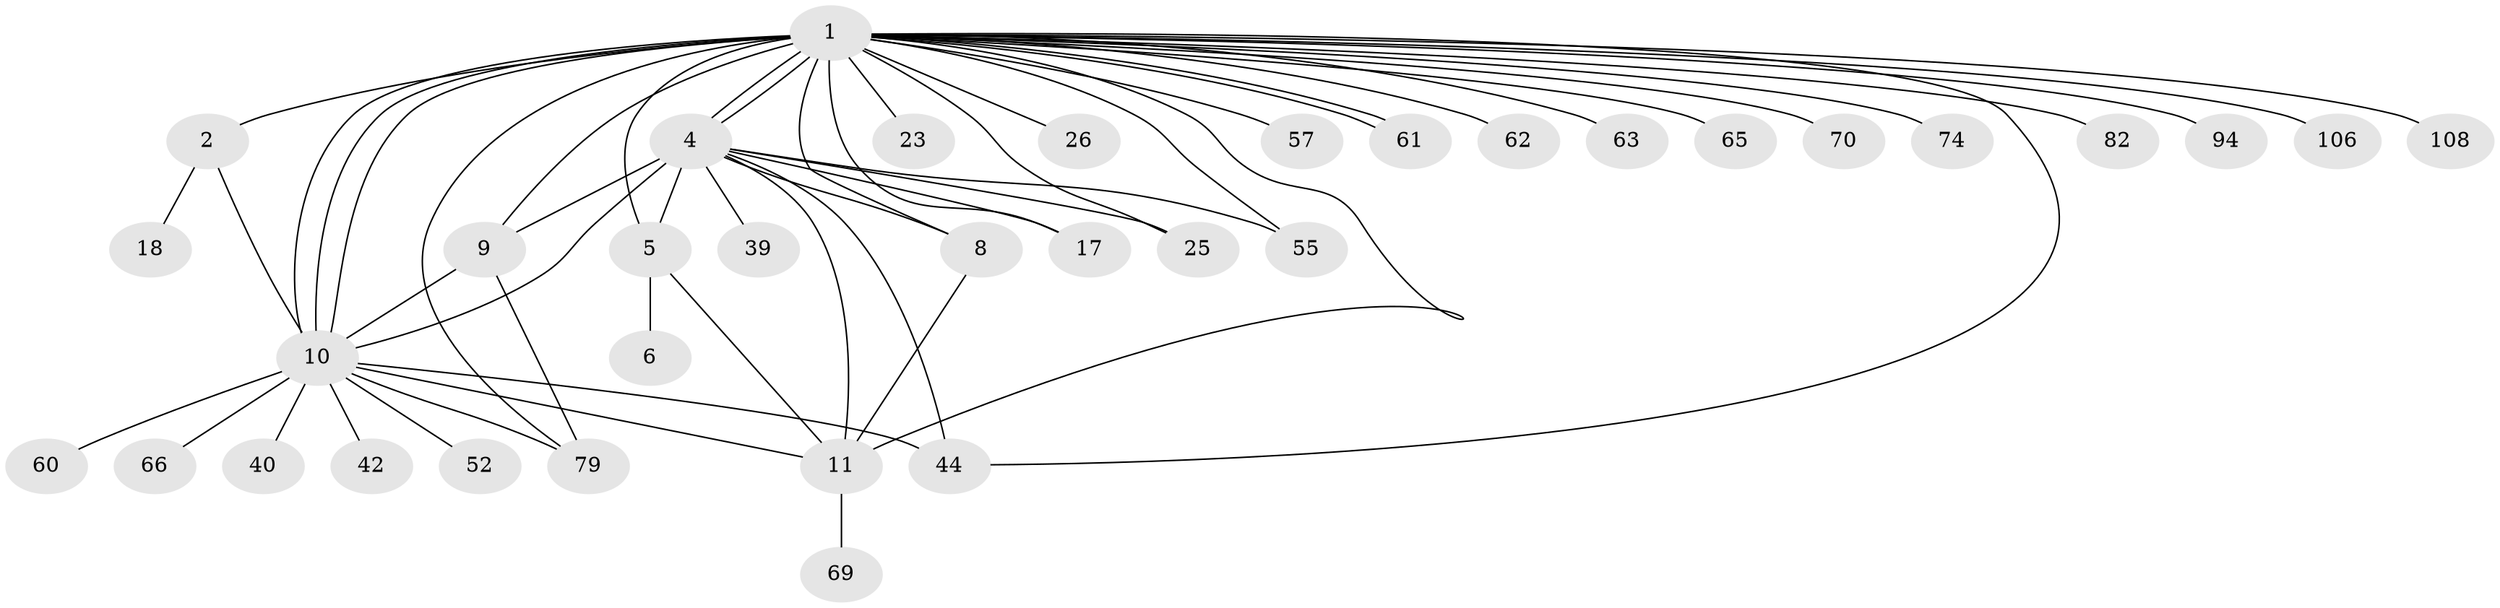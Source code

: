 // original degree distribution, {38: 0.008547008547008548, 4: 0.1111111111111111, 6: 0.03418803418803419, 21: 0.008547008547008548, 2: 0.28205128205128205, 5: 0.042735042735042736, 22: 0.008547008547008548, 3: 0.06837606837606838, 1: 0.41025641025641024, 8: 0.008547008547008548, 7: 0.017094017094017096}
// Generated by graph-tools (version 1.1) at 2025/18/03/04/25 18:18:07]
// undirected, 35 vertices, 55 edges
graph export_dot {
graph [start="1"]
  node [color=gray90,style=filled];
  1 [super="+15+64+3+33"];
  2;
  4 [super="+51+47+67+37+16+56+58+27+78+31+35+29+43+7"];
  5;
  6 [super="+48"];
  8 [super="+88"];
  9 [super="+21+117"];
  10 [super="+13+20+38+81+115+105+103+76+34+75+14+24"];
  11 [super="+46+85+22+12"];
  17 [super="+19"];
  18 [super="+80+101"];
  23;
  25;
  26;
  39;
  40 [super="+49"];
  42;
  44 [super="+84"];
  52;
  55;
  57;
  60 [super="+73"];
  61;
  62;
  63;
  65 [super="+112"];
  66;
  69;
  70;
  74;
  79 [super="+100+98"];
  82;
  94;
  106;
  108;
  1 -- 2 [weight=2];
  1 -- 4 [weight=3];
  1 -- 4;
  1 -- 8;
  1 -- 9;
  1 -- 10 [weight=7];
  1 -- 10;
  1 -- 10;
  1 -- 11 [weight=2];
  1 -- 23;
  1 -- 25;
  1 -- 26;
  1 -- 44;
  1 -- 57;
  1 -- 61;
  1 -- 61;
  1 -- 62;
  1 -- 63;
  1 -- 65;
  1 -- 74;
  1 -- 79;
  1 -- 82;
  1 -- 94;
  1 -- 106;
  1 -- 108;
  1 -- 17;
  1 -- 5;
  1 -- 70;
  1 -- 55;
  2 -- 10;
  2 -- 18;
  4 -- 10 [weight=6];
  4 -- 25;
  4 -- 5 [weight=2];
  4 -- 9;
  4 -- 17 [weight=2];
  4 -- 55;
  4 -- 11 [weight=3];
  4 -- 44;
  4 -- 39;
  4 -- 8;
  5 -- 6;
  5 -- 11;
  8 -- 11;
  9 -- 79;
  9 -- 10;
  10 -- 66;
  10 -- 60 [weight=2];
  10 -- 79;
  10 -- 11;
  10 -- 40 [weight=2];
  10 -- 42;
  10 -- 52;
  10 -- 44;
  11 -- 69;
}
